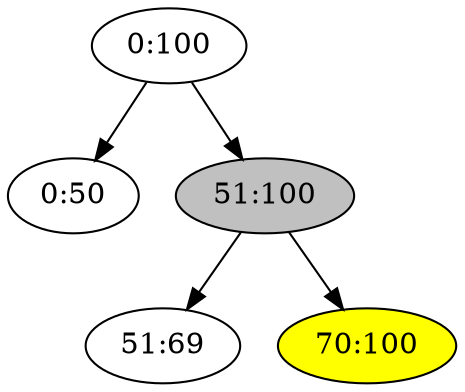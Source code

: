 digraph "r1-i70:100" {

/* Nodes */

N_0_100[label="0:100"];
N_0_50[label="0:50"];
N_51_100[label="51:100"][style="filled"][fillcolor="grey"];
N_51_69[label="51:69"];
N_70_100[label="70:100"][style="filled"][fillcolor="yellow"];

/* Edges */

N_0_100 -> N_0_50;
N_51_100 -> N_51_69;
N_51_100 -> N_70_100;
N_0_100 -> N_51_100;
}
